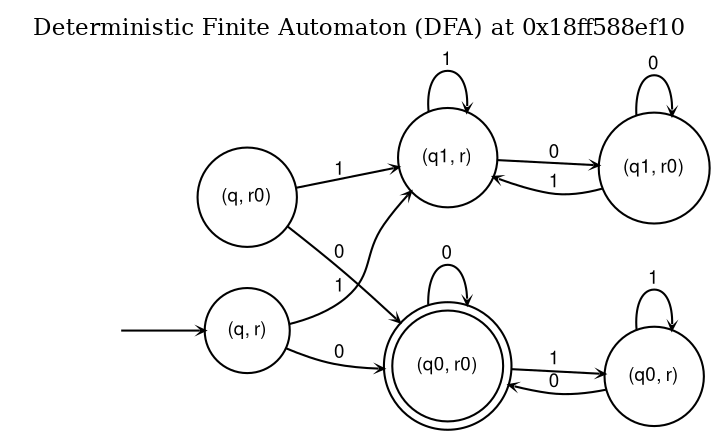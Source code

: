 digraph {
	center=True fontsize="11pt" label="Deterministic Finite Automaton (DFA) at 0x18ff588ef10" labelloc=t rankdir=LR
	entry [label="" shape=none]
	"('q1', 'r')" [label="(q1, r)" fixedsize=False fontname="Helvetica,Arial,sans-serif" fontsize="9pt" shape=circle]
	"('q1', 'r0')" [label="(q1, r0)" fixedsize=False fontname="Helvetica,Arial,sans-serif" fontsize="9pt" shape=circle]
	"('q0', 'r')" [label="(q0, r)" fixedsize=False fontname="Helvetica,Arial,sans-serif" fontsize="9pt" shape=circle]
	"('q', 'r0')" [label="(q, r0)" fixedsize=False fontname="Helvetica,Arial,sans-serif" fontsize="9pt" shape=circle]
	"('q', 'r')" [label="(q, r)" fixedsize=False fontname="Helvetica,Arial,sans-serif" fontsize="9pt" shape=circle]
	"('q0', 'r0')" [label="(q0, r0)" fixedsize=False fontname="Helvetica,Arial,sans-serif" fontsize="9pt" shape=doublecircle]
	entry -> "('q', 'r')" [arrowhead=vee arrowsize=0.25]
	"('q1', 'r')" -> "('q1', 'r0')" [label=0 arrowhead=vee arrowsize=0.25 fontname="Helvetica,Arial,sans-serif" fontsize="9pt"]
	"('q1', 'r')" -> "('q1', 'r')" [label=1 arrowhead=vee arrowsize=0.25 fontname="Helvetica,Arial,sans-serif" fontsize="9pt"]
	"('q1', 'r0')" -> "('q1', 'r0')" [label=0 arrowhead=vee arrowsize=0.25 fontname="Helvetica,Arial,sans-serif" fontsize="9pt"]
	"('q1', 'r0')" -> "('q1', 'r')" [label=1 arrowhead=vee arrowsize=0.25 fontname="Helvetica,Arial,sans-serif" fontsize="9pt"]
	"('q0', 'r')" -> "('q0', 'r0')" [label=0 arrowhead=vee arrowsize=0.25 fontname="Helvetica,Arial,sans-serif" fontsize="9pt"]
	"('q0', 'r')" -> "('q0', 'r')" [label=1 arrowhead=vee arrowsize=0.25 fontname="Helvetica,Arial,sans-serif" fontsize="9pt"]
	"('q0', 'r0')" -> "('q0', 'r0')" [label=0 arrowhead=vee arrowsize=0.25 fontname="Helvetica,Arial,sans-serif" fontsize="9pt"]
	"('q0', 'r0')" -> "('q0', 'r')" [label=1 arrowhead=vee arrowsize=0.25 fontname="Helvetica,Arial,sans-serif" fontsize="9pt"]
	"('q', 'r0')" -> "('q0', 'r0')" [label=0 arrowhead=vee arrowsize=0.25 fontname="Helvetica,Arial,sans-serif" fontsize="9pt"]
	"('q', 'r0')" -> "('q1', 'r')" [label=1 arrowhead=vee arrowsize=0.25 fontname="Helvetica,Arial,sans-serif" fontsize="9pt"]
	"('q', 'r')" -> "('q0', 'r0')" [label=0 arrowhead=vee arrowsize=0.25 fontname="Helvetica,Arial,sans-serif" fontsize="9pt"]
	"('q', 'r')" -> "('q1', 'r')" [label=1 arrowhead=vee arrowsize=0.25 fontname="Helvetica,Arial,sans-serif" fontsize="9pt"]
}

